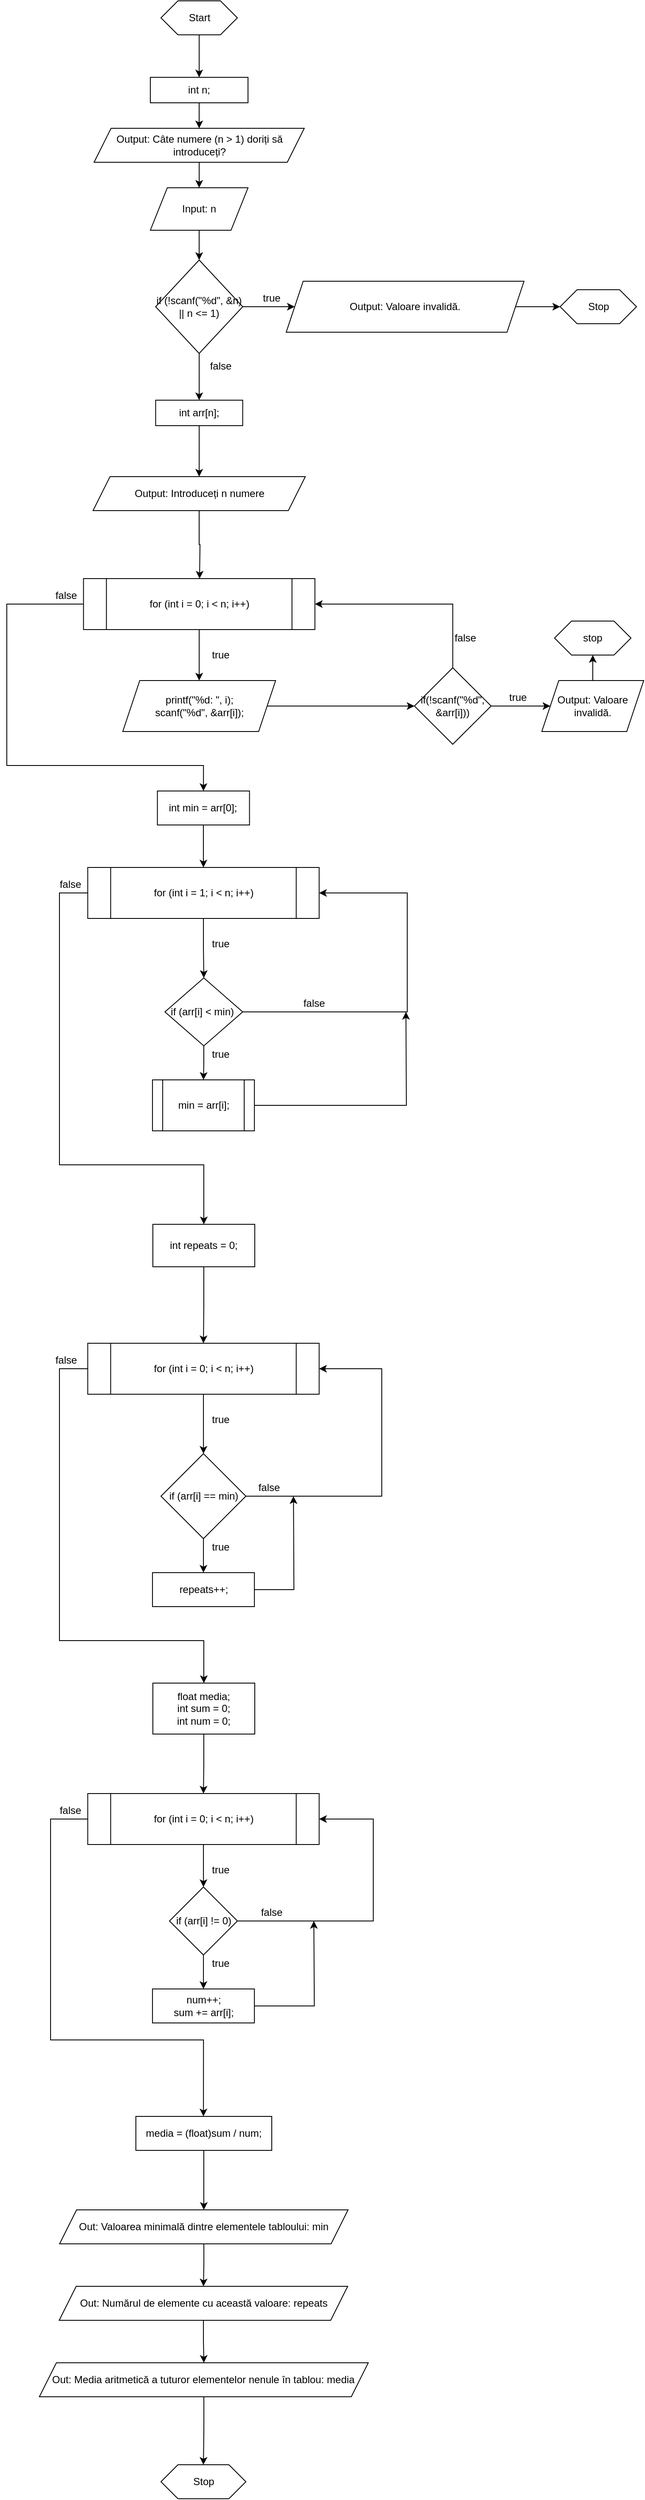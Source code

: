 <mxfile version="15.8.7" type="device"><diagram id="UfA2PHTUKuE4fGk9ZaxY" name="Page-1"><mxGraphModel dx="4886" dy="458" grid="1" gridSize="10" guides="1" tooltips="1" connect="1" arrows="1" fold="1" page="1" pageScale="1" pageWidth="850" pageHeight="1100" math="0" shadow="0"><root><mxCell id="0"/><mxCell id="1" parent="0"/><mxCell id="-36xtQ5prz2Jwp6Jp-tk-1" style="edgeStyle=orthogonalEdgeStyle;rounded=0;orthogonalLoop=1;jettySize=auto;html=1;entryX=0.5;entryY=0;entryDx=0;entryDy=0;" edge="1" parent="1" source="-36xtQ5prz2Jwp6Jp-tk-2" target="-36xtQ5prz2Jwp6Jp-tk-56"><mxGeometry relative="1" as="geometry"><mxPoint x="-2533.47" y="1570" as="targetPoint"/></mxGeometry></mxCell><mxCell id="-36xtQ5prz2Jwp6Jp-tk-2" value="Start" style="shape=hexagon;perimeter=hexagonPerimeter2;whiteSpace=wrap;html=1;fixedSize=1;hachureGap=4;pointerEvents=0;" vertex="1" parent="1"><mxGeometry x="-2578.47" y="1470" width="90" height="40" as="geometry"/></mxCell><mxCell id="-36xtQ5prz2Jwp6Jp-tk-3" style="edgeStyle=orthogonalEdgeStyle;rounded=0;orthogonalLoop=1;jettySize=auto;html=1;entryX=0.5;entryY=0;entryDx=0;entryDy=0;" edge="1" parent="1" source="-36xtQ5prz2Jwp6Jp-tk-4" target="-36xtQ5prz2Jwp6Jp-tk-7"><mxGeometry relative="1" as="geometry"/></mxCell><mxCell id="-36xtQ5prz2Jwp6Jp-tk-4" value="Input: n" style="shape=parallelogram;perimeter=parallelogramPerimeter;whiteSpace=wrap;html=1;fixedSize=1;hachureGap=4;pointerEvents=0;" vertex="1" parent="1"><mxGeometry x="-2590.97" y="1690" width="115" height="50" as="geometry"/></mxCell><mxCell id="-36xtQ5prz2Jwp6Jp-tk-5" style="edgeStyle=orthogonalEdgeStyle;rounded=0;orthogonalLoop=1;jettySize=auto;html=1;entryX=0.5;entryY=0;entryDx=0;entryDy=0;" edge="1" parent="1" source="-36xtQ5prz2Jwp6Jp-tk-7" target="-36xtQ5prz2Jwp6Jp-tk-14"><mxGeometry relative="1" as="geometry"/></mxCell><mxCell id="-36xtQ5prz2Jwp6Jp-tk-6" style="edgeStyle=orthogonalEdgeStyle;rounded=0;orthogonalLoop=1;jettySize=auto;html=1;" edge="1" parent="1" source="-36xtQ5prz2Jwp6Jp-tk-7" target="-36xtQ5prz2Jwp6Jp-tk-10"><mxGeometry relative="1" as="geometry"/></mxCell><mxCell id="-36xtQ5prz2Jwp6Jp-tk-7" value="if (!scanf(&quot;%d&quot;, &amp;amp;n) || n &amp;lt;= 1)" style="rhombus;whiteSpace=wrap;html=1;hachureGap=4;pointerEvents=0;" vertex="1" parent="1"><mxGeometry x="-2584.72" y="1775" width="102.5" height="110" as="geometry"/></mxCell><mxCell id="-36xtQ5prz2Jwp6Jp-tk-8" value="false" style="text;html=1;strokeColor=none;fillColor=none;align=center;verticalAlign=middle;whiteSpace=wrap;rounded=0;hachureGap=4;pointerEvents=0;" vertex="1" parent="1"><mxGeometry x="-2528.47" y="1890" width="40" height="20" as="geometry"/></mxCell><mxCell id="-36xtQ5prz2Jwp6Jp-tk-9" style="edgeStyle=orthogonalEdgeStyle;rounded=0;orthogonalLoop=1;jettySize=auto;html=1;entryX=0;entryY=0.5;entryDx=0;entryDy=0;" edge="1" parent="1" source="-36xtQ5prz2Jwp6Jp-tk-10" target="-36xtQ5prz2Jwp6Jp-tk-12"><mxGeometry relative="1" as="geometry"/></mxCell><mxCell id="-36xtQ5prz2Jwp6Jp-tk-10" value="Output: Valoare invalidă." style="shape=parallelogram;perimeter=parallelogramPerimeter;whiteSpace=wrap;html=1;fixedSize=1;hachureGap=4;pointerEvents=0;" vertex="1" parent="1"><mxGeometry x="-2430.97" y="1800" width="280" height="60" as="geometry"/></mxCell><mxCell id="-36xtQ5prz2Jwp6Jp-tk-11" value="true" style="text;html=1;strokeColor=none;fillColor=none;align=center;verticalAlign=middle;whiteSpace=wrap;rounded=0;hachureGap=4;pointerEvents=0;" vertex="1" parent="1"><mxGeometry x="-2468.47" y="1810" width="40" height="20" as="geometry"/></mxCell><mxCell id="-36xtQ5prz2Jwp6Jp-tk-12" value="Stop" style="shape=hexagon;perimeter=hexagonPerimeter2;whiteSpace=wrap;html=1;fixedSize=1;hachureGap=4;pointerEvents=0;" vertex="1" parent="1"><mxGeometry x="-2108.47" y="1810" width="90" height="40" as="geometry"/></mxCell><mxCell id="-36xtQ5prz2Jwp6Jp-tk-13" style="edgeStyle=orthogonalEdgeStyle;rounded=0;orthogonalLoop=1;jettySize=auto;html=1;" edge="1" parent="1" source="-36xtQ5prz2Jwp6Jp-tk-14"><mxGeometry relative="1" as="geometry"><mxPoint x="-2533.47" y="2030" as="targetPoint"/></mxGeometry></mxCell><mxCell id="-36xtQ5prz2Jwp6Jp-tk-14" value="&lt;span style=&quot;font-size: 12px&quot;&gt;int arr[n];&lt;/span&gt;" style="rounded=0;whiteSpace=wrap;html=1;" vertex="1" parent="1"><mxGeometry x="-2584.72" y="1940" width="102.5" height="30" as="geometry"/></mxCell><mxCell id="-36xtQ5prz2Jwp6Jp-tk-15" style="edgeStyle=orthogonalEdgeStyle;rounded=0;orthogonalLoop=1;jettySize=auto;html=1;" edge="1" parent="1" source="-36xtQ5prz2Jwp6Jp-tk-17"><mxGeometry relative="1" as="geometry"><mxPoint x="-2533.44" y="2270" as="targetPoint"/></mxGeometry></mxCell><mxCell id="-36xtQ5prz2Jwp6Jp-tk-16" style="edgeStyle=orthogonalEdgeStyle;rounded=0;orthogonalLoop=1;jettySize=auto;html=1;" edge="1" parent="1" source="-36xtQ5prz2Jwp6Jp-tk-17"><mxGeometry relative="1" as="geometry"><mxPoint x="-2528.44" y="2400" as="targetPoint"/><Array as="points"><mxPoint x="-2760" y="2180"/><mxPoint x="-2760" y="2370"/><mxPoint x="-2528" y="2370"/></Array></mxGeometry></mxCell><mxCell id="-36xtQ5prz2Jwp6Jp-tk-17" value="&lt;span style=&quot;font-size: 12px&quot;&gt;for (int i = 0; i &amp;lt; n; i++)&lt;/span&gt;" style="shape=process;whiteSpace=wrap;html=1;backgroundOutline=1;" vertex="1" parent="1"><mxGeometry x="-2669.69" y="2150" width="272.5" height="60" as="geometry"/></mxCell><mxCell id="-36xtQ5prz2Jwp6Jp-tk-19" value="true" style="text;html=1;strokeColor=none;fillColor=none;align=center;verticalAlign=middle;whiteSpace=wrap;rounded=0;hachureGap=4;pointerEvents=0;" vertex="1" parent="1"><mxGeometry x="-2528.44" y="2230" width="40" height="20" as="geometry"/></mxCell><mxCell id="-36xtQ5prz2Jwp6Jp-tk-20" value="false" style="text;html=1;strokeColor=none;fillColor=none;align=center;verticalAlign=middle;whiteSpace=wrap;rounded=0;hachureGap=4;pointerEvents=0;" vertex="1" parent="1"><mxGeometry x="-2709.69" y="2160" width="40" height="20" as="geometry"/></mxCell><mxCell id="-36xtQ5prz2Jwp6Jp-tk-21" style="edgeStyle=orthogonalEdgeStyle;rounded=0;orthogonalLoop=1;jettySize=auto;html=1;" edge="1" parent="1" source="-36xtQ5prz2Jwp6Jp-tk-22"><mxGeometry relative="1" as="geometry"><mxPoint x="-2528.44" y="2490" as="targetPoint"/></mxGeometry></mxCell><mxCell id="-36xtQ5prz2Jwp6Jp-tk-22" value="int min = arr[0];" style="rounded=0;whiteSpace=wrap;html=1;" vertex="1" parent="1"><mxGeometry x="-2582.66" y="2400" width="108.44" height="40" as="geometry"/></mxCell><mxCell id="-36xtQ5prz2Jwp6Jp-tk-23" value="" style="edgeStyle=orthogonalEdgeStyle;rounded=0;orthogonalLoop=1;jettySize=auto;html=1;" edge="1" parent="1" source="-36xtQ5prz2Jwp6Jp-tk-25" target="-36xtQ5prz2Jwp6Jp-tk-28"><mxGeometry relative="1" as="geometry"/></mxCell><mxCell id="-36xtQ5prz2Jwp6Jp-tk-24" style="edgeStyle=orthogonalEdgeStyle;rounded=0;orthogonalLoop=1;jettySize=auto;html=1;entryX=0.5;entryY=0;entryDx=0;entryDy=0;" edge="1" parent="1" source="-36xtQ5prz2Jwp6Jp-tk-25" target="-36xtQ5prz2Jwp6Jp-tk-93"><mxGeometry relative="1" as="geometry"><mxPoint x="-2528" y="2900" as="targetPoint"/><Array as="points"><mxPoint x="-2698" y="2520"/><mxPoint x="-2698" y="2840"/><mxPoint x="-2528" y="2840"/></Array></mxGeometry></mxCell><mxCell id="-36xtQ5prz2Jwp6Jp-tk-25" value="&lt;span style=&quot;font-size: 12px&quot;&gt;for (int i = 1; i &amp;lt; n; i++)&lt;/span&gt;" style="shape=process;whiteSpace=wrap;html=1;backgroundOutline=1;" vertex="1" parent="1"><mxGeometry x="-2664.69" y="2490" width="272.5" height="60" as="geometry"/></mxCell><mxCell id="-36xtQ5prz2Jwp6Jp-tk-26" value="" style="edgeStyle=orthogonalEdgeStyle;rounded=0;orthogonalLoop=1;jettySize=auto;html=1;" edge="1" parent="1" source="-36xtQ5prz2Jwp6Jp-tk-28"><mxGeometry relative="1" as="geometry"><mxPoint x="-2528.44" y="2740" as="targetPoint"/></mxGeometry></mxCell><mxCell id="-36xtQ5prz2Jwp6Jp-tk-27" style="edgeStyle=orthogonalEdgeStyle;rounded=0;orthogonalLoop=1;jettySize=auto;html=1;entryX=1;entryY=0.5;entryDx=0;entryDy=0;" edge="1" parent="1" source="-36xtQ5prz2Jwp6Jp-tk-28" target="-36xtQ5prz2Jwp6Jp-tk-25"><mxGeometry relative="1" as="geometry"><mxPoint x="-2308.44" y="2510" as="targetPoint"/><Array as="points"><mxPoint x="-2288.44" y="2660"/><mxPoint x="-2288.44" y="2520"/></Array></mxGeometry></mxCell><mxCell id="-36xtQ5prz2Jwp6Jp-tk-28" value="if (arr[i] &amp;lt; min)&amp;nbsp;" style="rhombus;whiteSpace=wrap;html=1;" vertex="1" parent="1"><mxGeometry x="-2573.78" y="2620" width="91.56" height="80" as="geometry"/></mxCell><mxCell id="-36xtQ5prz2Jwp6Jp-tk-30" value="true" style="text;html=1;strokeColor=none;fillColor=none;align=center;verticalAlign=middle;whiteSpace=wrap;rounded=0;hachureGap=4;pointerEvents=0;" vertex="1" parent="1"><mxGeometry x="-2528.44" y="2700" width="40" height="20" as="geometry"/></mxCell><mxCell id="-36xtQ5prz2Jwp6Jp-tk-31" value="true" style="text;html=1;strokeColor=none;fillColor=none;align=center;verticalAlign=middle;whiteSpace=wrap;rounded=0;hachureGap=4;pointerEvents=0;" vertex="1" parent="1"><mxGeometry x="-2528.44" y="2570" width="40" height="20" as="geometry"/></mxCell><mxCell id="-36xtQ5prz2Jwp6Jp-tk-32" value="false" style="text;html=1;strokeColor=none;fillColor=none;align=center;verticalAlign=middle;whiteSpace=wrap;rounded=0;hachureGap=4;pointerEvents=0;" vertex="1" parent="1"><mxGeometry x="-2704.69" y="2500" width="40" height="20" as="geometry"/></mxCell><mxCell id="-36xtQ5prz2Jwp6Jp-tk-33" value="false" style="text;html=1;strokeColor=none;fillColor=none;align=center;verticalAlign=middle;whiteSpace=wrap;rounded=0;hachureGap=4;pointerEvents=0;" vertex="1" parent="1"><mxGeometry x="-2418.44" y="2640" width="40" height="20" as="geometry"/></mxCell><mxCell id="-36xtQ5prz2Jwp6Jp-tk-90" style="edgeStyle=orthogonalEdgeStyle;rounded=0;orthogonalLoop=1;jettySize=auto;html=1;" edge="1" parent="1" source="-36xtQ5prz2Jwp6Jp-tk-41"><mxGeometry relative="1" as="geometry"><mxPoint x="-2290" y="2660" as="targetPoint"/></mxGeometry></mxCell><mxCell id="-36xtQ5prz2Jwp6Jp-tk-41" value="min = arr[i];" style="shape=process;whiteSpace=wrap;html=1;backgroundOutline=1;" vertex="1" parent="1"><mxGeometry x="-2588.44" y="2740" width="120" height="60" as="geometry"/></mxCell><mxCell id="-36xtQ5prz2Jwp6Jp-tk-43" value="" style="edgeStyle=orthogonalEdgeStyle;rounded=0;orthogonalLoop=1;jettySize=auto;html=1;" edge="1" parent="1" source="-36xtQ5prz2Jwp6Jp-tk-45" target="-36xtQ5prz2Jwp6Jp-tk-48"><mxGeometry relative="1" as="geometry"/></mxCell><mxCell id="-36xtQ5prz2Jwp6Jp-tk-44" style="edgeStyle=orthogonalEdgeStyle;rounded=0;orthogonalLoop=1;jettySize=auto;html=1;" edge="1" parent="1" source="-36xtQ5prz2Jwp6Jp-tk-45" target="-36xtQ5prz2Jwp6Jp-tk-96"><mxGeometry relative="1" as="geometry"><mxPoint x="-2528" y="3470" as="targetPoint"/><Array as="points"><mxPoint x="-2698" y="3080"/><mxPoint x="-2698" y="3400"/><mxPoint x="-2528" y="3400"/></Array></mxGeometry></mxCell><mxCell id="-36xtQ5prz2Jwp6Jp-tk-45" value="&lt;span style=&quot;font-size: 12px&quot;&gt;for (int i = 0; i &amp;lt; n; i++)&lt;/span&gt;" style="shape=process;whiteSpace=wrap;html=1;backgroundOutline=1;" vertex="1" parent="1"><mxGeometry x="-2664.69" y="3050" width="272.5" height="60" as="geometry"/></mxCell><mxCell id="-36xtQ5prz2Jwp6Jp-tk-46" style="edgeStyle=orthogonalEdgeStyle;rounded=0;orthogonalLoop=1;jettySize=auto;html=1;entryX=1;entryY=0.5;entryDx=0;entryDy=0;" edge="1" parent="1" source="-36xtQ5prz2Jwp6Jp-tk-48" target="-36xtQ5prz2Jwp6Jp-tk-45"><mxGeometry relative="1" as="geometry"><mxPoint x="-2368.44" y="3090" as="targetPoint"/><Array as="points"><mxPoint x="-2318.44" y="3230"/><mxPoint x="-2318.44" y="3080"/></Array></mxGeometry></mxCell><mxCell id="-36xtQ5prz2Jwp6Jp-tk-47" value="" style="edgeStyle=orthogonalEdgeStyle;rounded=0;orthogonalLoop=1;jettySize=auto;html=1;" edge="1" parent="1" source="-36xtQ5prz2Jwp6Jp-tk-48" target="-36xtQ5prz2Jwp6Jp-tk-52"><mxGeometry relative="1" as="geometry"/></mxCell><mxCell id="-36xtQ5prz2Jwp6Jp-tk-48" value="if (arr[i] == min)" style="rhombus;whiteSpace=wrap;html=1;" vertex="1" parent="1"><mxGeometry x="-2578.44" y="3180" width="100" height="100" as="geometry"/></mxCell><mxCell id="-36xtQ5prz2Jwp6Jp-tk-49" value="true" style="text;html=1;strokeColor=none;fillColor=none;align=center;verticalAlign=middle;whiteSpace=wrap;rounded=0;hachureGap=4;pointerEvents=0;" vertex="1" parent="1"><mxGeometry x="-2528.44" y="3280" width="40" height="20" as="geometry"/></mxCell><mxCell id="-36xtQ5prz2Jwp6Jp-tk-50" value="false" style="text;html=1;strokeColor=none;fillColor=none;align=center;verticalAlign=middle;whiteSpace=wrap;rounded=0;hachureGap=4;pointerEvents=0;" vertex="1" parent="1"><mxGeometry x="-2470.94" y="3210" width="40" height="20" as="geometry"/></mxCell><mxCell id="-36xtQ5prz2Jwp6Jp-tk-51" style="edgeStyle=orthogonalEdgeStyle;rounded=0;orthogonalLoop=1;jettySize=auto;html=1;" edge="1" parent="1" source="-36xtQ5prz2Jwp6Jp-tk-52"><mxGeometry relative="1" as="geometry"><mxPoint x="-2422.44" y="3230" as="targetPoint"/></mxGeometry></mxCell><mxCell id="-36xtQ5prz2Jwp6Jp-tk-52" value="repeats++;" style="whiteSpace=wrap;html=1;" vertex="1" parent="1"><mxGeometry x="-2588.44" y="3320" width="120" height="40" as="geometry"/></mxCell><mxCell id="-36xtQ5prz2Jwp6Jp-tk-53" value="true" style="text;html=1;strokeColor=none;fillColor=none;align=center;verticalAlign=middle;whiteSpace=wrap;rounded=0;hachureGap=4;pointerEvents=0;" vertex="1" parent="1"><mxGeometry x="-2528.44" y="3130" width="40" height="20" as="geometry"/></mxCell><mxCell id="-36xtQ5prz2Jwp6Jp-tk-54" value="false" style="text;html=1;strokeColor=none;fillColor=none;align=center;verticalAlign=middle;whiteSpace=wrap;rounded=0;hachureGap=4;pointerEvents=0;" vertex="1" parent="1"><mxGeometry x="-2709.69" y="3060" width="40" height="20" as="geometry"/></mxCell><mxCell id="-36xtQ5prz2Jwp6Jp-tk-55" style="edgeStyle=orthogonalEdgeStyle;rounded=0;orthogonalLoop=1;jettySize=auto;html=1;entryX=0.5;entryY=0;entryDx=0;entryDy=0;" edge="1" parent="1" source="-36xtQ5prz2Jwp6Jp-tk-56" target="-36xtQ5prz2Jwp6Jp-tk-58"><mxGeometry relative="1" as="geometry"/></mxCell><mxCell id="-36xtQ5prz2Jwp6Jp-tk-56" value="int n;" style="rounded=0;whiteSpace=wrap;html=1;" vertex="1" parent="1"><mxGeometry x="-2590.97" y="1560" width="115" height="30" as="geometry"/></mxCell><mxCell id="-36xtQ5prz2Jwp6Jp-tk-57" style="edgeStyle=orthogonalEdgeStyle;rounded=0;orthogonalLoop=1;jettySize=auto;html=1;entryX=0.5;entryY=0;entryDx=0;entryDy=0;" edge="1" parent="1" source="-36xtQ5prz2Jwp6Jp-tk-58" target="-36xtQ5prz2Jwp6Jp-tk-4"><mxGeometry relative="1" as="geometry"/></mxCell><mxCell id="-36xtQ5prz2Jwp6Jp-tk-58" value="Output:&amp;nbsp;Câte numere (n &amp;gt; 1) doriți să introduceți?" style="shape=parallelogram;perimeter=parallelogramPerimeter;whiteSpace=wrap;html=1;fixedSize=1;" vertex="1" parent="1"><mxGeometry x="-2657.22" y="1620" width="247.5" height="40" as="geometry"/></mxCell><mxCell id="-36xtQ5prz2Jwp6Jp-tk-84" style="edgeStyle=orthogonalEdgeStyle;rounded=0;orthogonalLoop=1;jettySize=auto;html=1;entryX=0;entryY=0.5;entryDx=0;entryDy=0;" edge="1" parent="1" source="-36xtQ5prz2Jwp6Jp-tk-60" target="-36xtQ5prz2Jwp6Jp-tk-77"><mxGeometry relative="1" as="geometry"/></mxCell><mxCell id="-36xtQ5prz2Jwp6Jp-tk-60" value="&lt;span&gt;printf(&quot;%d: &quot;, i);&lt;/span&gt;&lt;br&gt;&lt;span&gt;scanf(&quot;%d&quot;, &amp;amp;arr[i]);&lt;/span&gt;" style="shape=parallelogram;perimeter=parallelogramPerimeter;whiteSpace=wrap;html=1;fixedSize=1;" vertex="1" parent="1"><mxGeometry x="-2623.44" y="2270" width="180" height="60" as="geometry"/></mxCell><mxCell id="-36xtQ5prz2Jwp6Jp-tk-63" value="" style="edgeStyle=orthogonalEdgeStyle;rounded=0;orthogonalLoop=1;jettySize=auto;html=1;" edge="1" parent="1" source="-36xtQ5prz2Jwp6Jp-tk-65" target="-36xtQ5prz2Jwp6Jp-tk-68"><mxGeometry relative="1" as="geometry"/></mxCell><mxCell id="-36xtQ5prz2Jwp6Jp-tk-64" style="edgeStyle=orthogonalEdgeStyle;rounded=0;orthogonalLoop=1;jettySize=auto;html=1;" edge="1" parent="1" source="-36xtQ5prz2Jwp6Jp-tk-65"><mxGeometry relative="1" as="geometry"><mxPoint x="-2528.44" y="3960" as="targetPoint"/><Array as="points"><mxPoint x="-2708.44" y="3610"/><mxPoint x="-2708.44" y="3870"/><mxPoint x="-2528.44" y="3870"/></Array></mxGeometry></mxCell><mxCell id="-36xtQ5prz2Jwp6Jp-tk-65" value="&lt;span style=&quot;font-size: 12px&quot;&gt;for (int i = 0; i &amp;lt; n; i++)&lt;/span&gt;" style="shape=process;whiteSpace=wrap;html=1;backgroundOutline=1;" vertex="1" parent="1"><mxGeometry x="-2664.69" y="3580" width="272.5" height="60" as="geometry"/></mxCell><mxCell id="-36xtQ5prz2Jwp6Jp-tk-66" value="" style="edgeStyle=orthogonalEdgeStyle;rounded=0;orthogonalLoop=1;jettySize=auto;html=1;" edge="1" parent="1" source="-36xtQ5prz2Jwp6Jp-tk-68" target="-36xtQ5prz2Jwp6Jp-tk-70"><mxGeometry relative="1" as="geometry"/></mxCell><mxCell id="-36xtQ5prz2Jwp6Jp-tk-67" style="edgeStyle=orthogonalEdgeStyle;rounded=0;orthogonalLoop=1;jettySize=auto;html=1;entryX=1;entryY=0.5;entryDx=0;entryDy=0;" edge="1" parent="1" source="-36xtQ5prz2Jwp6Jp-tk-68" target="-36xtQ5prz2Jwp6Jp-tk-65"><mxGeometry relative="1" as="geometry"><mxPoint x="-2368.44" y="3600" as="targetPoint"/><Array as="points"><mxPoint x="-2328.44" y="3730"/><mxPoint x="-2328.44" y="3610"/></Array></mxGeometry></mxCell><mxCell id="-36xtQ5prz2Jwp6Jp-tk-68" value="if (arr[i] != 0)" style="rhombus;whiteSpace=wrap;html=1;" vertex="1" parent="1"><mxGeometry x="-2568.44" y="3690" width="80" height="80" as="geometry"/></mxCell><mxCell id="-36xtQ5prz2Jwp6Jp-tk-69" style="edgeStyle=orthogonalEdgeStyle;rounded=0;orthogonalLoop=1;jettySize=auto;html=1;" edge="1" parent="1" source="-36xtQ5prz2Jwp6Jp-tk-70"><mxGeometry relative="1" as="geometry"><mxPoint x="-2398.44" y="3730" as="targetPoint"/></mxGeometry></mxCell><mxCell id="-36xtQ5prz2Jwp6Jp-tk-70" value="num++; &lt;br&gt;sum += arr[i];" style="whiteSpace=wrap;html=1;" vertex="1" parent="1"><mxGeometry x="-2588.44" y="3810" width="120" height="40" as="geometry"/></mxCell><mxCell id="-36xtQ5prz2Jwp6Jp-tk-71" value="true" style="text;html=1;strokeColor=none;fillColor=none;align=center;verticalAlign=middle;whiteSpace=wrap;rounded=0;hachureGap=4;pointerEvents=0;" vertex="1" parent="1"><mxGeometry x="-2528.44" y="3660" width="40" height="20" as="geometry"/></mxCell><mxCell id="-36xtQ5prz2Jwp6Jp-tk-72" value="true" style="text;html=1;strokeColor=none;fillColor=none;align=center;verticalAlign=middle;whiteSpace=wrap;rounded=0;hachureGap=4;pointerEvents=0;" vertex="1" parent="1"><mxGeometry x="-2528.44" y="3770" width="40" height="20" as="geometry"/></mxCell><mxCell id="-36xtQ5prz2Jwp6Jp-tk-73" value="false" style="text;html=1;strokeColor=none;fillColor=none;align=center;verticalAlign=middle;whiteSpace=wrap;rounded=0;hachureGap=4;pointerEvents=0;" vertex="1" parent="1"><mxGeometry x="-2468.44" y="3710" width="40" height="20" as="geometry"/></mxCell><mxCell id="-36xtQ5prz2Jwp6Jp-tk-74" value="false" style="text;html=1;strokeColor=none;fillColor=none;align=center;verticalAlign=middle;whiteSpace=wrap;rounded=0;hachureGap=4;pointerEvents=0;" vertex="1" parent="1"><mxGeometry x="-2704.69" y="3590" width="40" height="20" as="geometry"/></mxCell><mxCell id="-36xtQ5prz2Jwp6Jp-tk-76" value="" style="edgeStyle=orthogonalEdgeStyle;rounded=0;orthogonalLoop=1;jettySize=auto;html=1;" edge="1" parent="1" source="-36xtQ5prz2Jwp6Jp-tk-77" target="-36xtQ5prz2Jwp6Jp-tk-79"><mxGeometry relative="1" as="geometry"/></mxCell><mxCell id="-36xtQ5prz2Jwp6Jp-tk-85" style="edgeStyle=orthogonalEdgeStyle;rounded=0;orthogonalLoop=1;jettySize=auto;html=1;entryX=1;entryY=0.5;entryDx=0;entryDy=0;" edge="1" parent="1" source="-36xtQ5prz2Jwp6Jp-tk-77" target="-36xtQ5prz2Jwp6Jp-tk-17"><mxGeometry relative="1" as="geometry"><Array as="points"><mxPoint x="-2235" y="2180"/></Array></mxGeometry></mxCell><mxCell id="-36xtQ5prz2Jwp6Jp-tk-77" value="&lt;span style=&quot;font-size: 12px&quot;&gt;if(!scanf(&quot;%d&quot;, &amp;amp;arr[i]))&lt;/span&gt;" style="rhombus;whiteSpace=wrap;html=1;" vertex="1" parent="1"><mxGeometry x="-2280" y="2255" width="90.31" height="90" as="geometry"/></mxCell><mxCell id="-36xtQ5prz2Jwp6Jp-tk-78" value="" style="edgeStyle=orthogonalEdgeStyle;rounded=0;orthogonalLoop=1;jettySize=auto;html=1;" edge="1" parent="1" source="-36xtQ5prz2Jwp6Jp-tk-79" target="-36xtQ5prz2Jwp6Jp-tk-80"><mxGeometry relative="1" as="geometry"/></mxCell><mxCell id="-36xtQ5prz2Jwp6Jp-tk-79" value="&lt;span&gt;Output: Valoare invalidă.&lt;/span&gt;" style="shape=parallelogram;perimeter=parallelogramPerimeter;whiteSpace=wrap;html=1;fixedSize=1;" vertex="1" parent="1"><mxGeometry x="-2130.015" y="2270" width="120" height="60" as="geometry"/></mxCell><mxCell id="-36xtQ5prz2Jwp6Jp-tk-80" value="stop" style="shape=hexagon;perimeter=hexagonPerimeter2;whiteSpace=wrap;html=1;fixedSize=1;" vertex="1" parent="1"><mxGeometry x="-2115.02" y="2200" width="90.01" height="40" as="geometry"/></mxCell><mxCell id="-36xtQ5prz2Jwp6Jp-tk-81" style="edgeStyle=orthogonalEdgeStyle;rounded=0;orthogonalLoop=1;jettySize=auto;html=1;" edge="1" parent="1" source="-36xtQ5prz2Jwp6Jp-tk-82"><mxGeometry relative="1" as="geometry"><mxPoint x="-2533.03" y="2150" as="targetPoint"/></mxGeometry></mxCell><mxCell id="-36xtQ5prz2Jwp6Jp-tk-82" value="&lt;span&gt;Output:&amp;nbsp;Introduceți n numere&lt;/span&gt;" style="shape=parallelogram;perimeter=parallelogramPerimeter;whiteSpace=wrap;html=1;fixedSize=1;" vertex="1" parent="1"><mxGeometry x="-2658.47" y="2030" width="250" height="40" as="geometry"/></mxCell><mxCell id="-36xtQ5prz2Jwp6Jp-tk-86" value="true" style="text;html=1;strokeColor=none;fillColor=none;align=center;verticalAlign=middle;whiteSpace=wrap;rounded=0;hachureGap=4;pointerEvents=0;" vertex="1" parent="1"><mxGeometry x="-2178.44" y="2280" width="40" height="20" as="geometry"/></mxCell><mxCell id="-36xtQ5prz2Jwp6Jp-tk-87" value="false" style="text;html=1;strokeColor=none;fillColor=none;align=center;verticalAlign=middle;whiteSpace=wrap;rounded=0;hachureGap=4;pointerEvents=0;" vertex="1" parent="1"><mxGeometry x="-2240" y="2210" width="40" height="20" as="geometry"/></mxCell><mxCell id="-36xtQ5prz2Jwp6Jp-tk-88" style="edgeStyle=orthogonalEdgeStyle;rounded=0;orthogonalLoop=1;jettySize=auto;html=1;exitX=0.5;exitY=1;exitDx=0;exitDy=0;" edge="1" parent="1" source="-36xtQ5prz2Jwp6Jp-tk-41" target="-36xtQ5prz2Jwp6Jp-tk-41"><mxGeometry relative="1" as="geometry"/></mxCell><mxCell id="-36xtQ5prz2Jwp6Jp-tk-94" style="edgeStyle=orthogonalEdgeStyle;rounded=0;orthogonalLoop=1;jettySize=auto;html=1;" edge="1" parent="1" source="-36xtQ5prz2Jwp6Jp-tk-93" target="-36xtQ5prz2Jwp6Jp-tk-45"><mxGeometry relative="1" as="geometry"/></mxCell><mxCell id="-36xtQ5prz2Jwp6Jp-tk-93" value="int repeats = 0;" style="rounded=0;whiteSpace=wrap;html=1;" vertex="1" parent="1"><mxGeometry x="-2588" y="2910" width="120" height="50" as="geometry"/></mxCell><mxCell id="-36xtQ5prz2Jwp6Jp-tk-97" style="edgeStyle=orthogonalEdgeStyle;rounded=0;orthogonalLoop=1;jettySize=auto;html=1;" edge="1" parent="1" source="-36xtQ5prz2Jwp6Jp-tk-96" target="-36xtQ5prz2Jwp6Jp-tk-65"><mxGeometry relative="1" as="geometry"/></mxCell><mxCell id="-36xtQ5prz2Jwp6Jp-tk-96" value="float media; &lt;br&gt;int sum = 0; &lt;br&gt;int num = 0;" style="rounded=0;whiteSpace=wrap;html=1;" vertex="1" parent="1"><mxGeometry x="-2588" y="3450" width="120" height="60" as="geometry"/></mxCell><mxCell id="-36xtQ5prz2Jwp6Jp-tk-101" style="edgeStyle=orthogonalEdgeStyle;rounded=0;orthogonalLoop=1;jettySize=auto;html=1;entryX=0.5;entryY=0;entryDx=0;entryDy=0;" edge="1" parent="1" source="-36xtQ5prz2Jwp6Jp-tk-98" target="-36xtQ5prz2Jwp6Jp-tk-100"><mxGeometry relative="1" as="geometry"/></mxCell><mxCell id="-36xtQ5prz2Jwp6Jp-tk-98" value="media = (float)sum / num;" style="rounded=0;whiteSpace=wrap;html=1;" vertex="1" parent="1"><mxGeometry x="-2608" y="3960" width="160" height="40" as="geometry"/></mxCell><mxCell id="-36xtQ5prz2Jwp6Jp-tk-103" style="edgeStyle=orthogonalEdgeStyle;rounded=0;orthogonalLoop=1;jettySize=auto;html=1;entryX=0.5;entryY=0;entryDx=0;entryDy=0;" edge="1" parent="1" source="-36xtQ5prz2Jwp6Jp-tk-100" target="-36xtQ5prz2Jwp6Jp-tk-102"><mxGeometry relative="1" as="geometry"/></mxCell><mxCell id="-36xtQ5prz2Jwp6Jp-tk-100" value="Out: Valoarea minimală dintre elementele tabloului: min" style="shape=parallelogram;perimeter=parallelogramPerimeter;whiteSpace=wrap;html=1;fixedSize=1;" vertex="1" parent="1"><mxGeometry x="-2697.84" y="4070" width="339.69" height="40" as="geometry"/></mxCell><mxCell id="-36xtQ5prz2Jwp6Jp-tk-105" value="" style="edgeStyle=orthogonalEdgeStyle;rounded=0;orthogonalLoop=1;jettySize=auto;html=1;" edge="1" parent="1" source="-36xtQ5prz2Jwp6Jp-tk-102" target="-36xtQ5prz2Jwp6Jp-tk-104"><mxGeometry relative="1" as="geometry"/></mxCell><mxCell id="-36xtQ5prz2Jwp6Jp-tk-102" value="Out: Numărul de elemente cu această valoare: repeats" style="shape=parallelogram;perimeter=parallelogramPerimeter;whiteSpace=wrap;html=1;fixedSize=1;" vertex="1" parent="1"><mxGeometry x="-2698.28" y="4160" width="339.69" height="40" as="geometry"/></mxCell><mxCell id="-36xtQ5prz2Jwp6Jp-tk-107" value="" style="edgeStyle=orthogonalEdgeStyle;rounded=0;orthogonalLoop=1;jettySize=auto;html=1;" edge="1" parent="1" source="-36xtQ5prz2Jwp6Jp-tk-104" target="-36xtQ5prz2Jwp6Jp-tk-106"><mxGeometry relative="1" as="geometry"/></mxCell><mxCell id="-36xtQ5prz2Jwp6Jp-tk-104" value="Out: Media aritmetică a tuturor elementelor nenule în tablou: media" style="shape=parallelogram;perimeter=parallelogramPerimeter;whiteSpace=wrap;html=1;fixedSize=1;" vertex="1" parent="1"><mxGeometry x="-2721.63" y="4250" width="387.27" height="40" as="geometry"/></mxCell><mxCell id="-36xtQ5prz2Jwp6Jp-tk-106" value="Stop" style="shape=hexagon;perimeter=hexagonPerimeter2;whiteSpace=wrap;html=1;fixedSize=1;" vertex="1" parent="1"><mxGeometry x="-2578.47" y="4370" width="100" height="40" as="geometry"/></mxCell></root></mxGraphModel></diagram></mxfile>